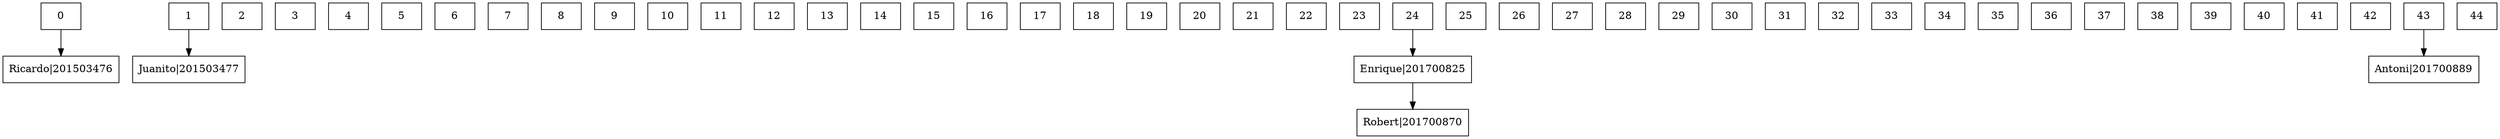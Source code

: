 digraph { 
 node [shape = rectangle]; 
 rankdir=TB;
node0[label= "0"];
node1[label= "1"];
node2[label= "2"];
node3[label= "3"];
node4[label= "4"];
node5[label= "5"];
node6[label= "6"];
node7[label= "7"];
node8[label= "8"];
node9[label= "9"];
node10[label= "10"];
node11[label= "11"];
node12[label= "12"];
node13[label= "13"];
node14[label= "14"];
node15[label= "15"];
node16[label= "16"];
node17[label= "17"];
node18[label= "18"];
node19[label= "19"];
node20[label= "20"];
node21[label= "21"];
node22[label= "22"];
node23[label= "23"];
node24[label= "24"];
node25[label= "25"];
node26[label= "26"];
node27[label= "27"];
node28[label= "28"];
node29[label= "29"];
node30[label= "30"];
node31[label= "31"];
node32[label= "32"];
node33[label= "33"];
node34[label= "34"];
node35[label= "35"];
node36[label= "36"];
node37[label= "37"];
node38[label= "38"];
node39[label= "39"];
node40[label= "40"];
node41[label= "41"];
node42[label= "42"];
node43[label= "43"];
node44[label= "44"];
node729018449[ label = "Ricardo|201503476"];

node1408992904[ label = "Juanito|201503477"];

node1568292781[ label = "Enrique|201700825"];
node2039460362[ label = "Robert|201700870"];

node1296708626[ label = "Antoni|201700889"];

node0->node729018449;

node1->node1408992904;

node24->node1568292781->node2039460362;

node43->node1296708626;

}